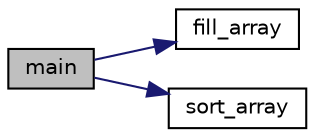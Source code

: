 digraph "main"
{
 // LATEX_PDF_SIZE
  edge [fontname="Helvetica",fontsize="10",labelfontname="Helvetica",labelfontsize="10"];
  node [fontname="Helvetica",fontsize="10",shape=record];
  rankdir="LR";
  Node1 [label="main",height=0.2,width=0.4,color="black", fillcolor="grey75", style="filled", fontcolor="black",tooltip="Головна функція."];
  Node1 -> Node2 [color="midnightblue",fontsize="10",style="solid",fontname="Helvetica"];
  Node2 [label="fill_array",height=0.2,width=0.4,color="black", fillcolor="white", style="filled",URL="$main_8c.html#abbbd35b637af752c4089c3455dbe3622",tooltip="@function fill_array"];
  Node1 -> Node3 [color="midnightblue",fontsize="10",style="solid",fontname="Helvetica"];
  Node3 [label="sort_array",height=0.2,width=0.4,color="black", fillcolor="white", style="filled",URL="$main_8c.html#a376ac627daed7156a4ff0d60057f51df",tooltip="@function sort_array"];
}
